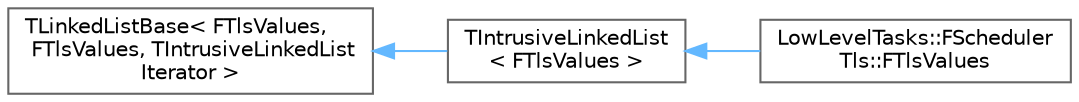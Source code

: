 digraph "Graphical Class Hierarchy"
{
 // INTERACTIVE_SVG=YES
 // LATEX_PDF_SIZE
  bgcolor="transparent";
  edge [fontname=Helvetica,fontsize=10,labelfontname=Helvetica,labelfontsize=10];
  node [fontname=Helvetica,fontsize=10,shape=box,height=0.2,width=0.4];
  rankdir="LR";
  Node0 [id="Node000000",label="TLinkedListBase\< FTlsValues,\l FTlsValues, TIntrusiveLinkedList\lIterator \>",height=0.2,width=0.4,color="grey40", fillcolor="white", style="filled",URL="$d7/da3/classTLinkedListBase.html",tooltip=" "];
  Node0 -> Node1 [id="edge6378_Node000000_Node000001",dir="back",color="steelblue1",style="solid",tooltip=" "];
  Node1 [id="Node000001",label="TIntrusiveLinkedList\l\< FTlsValues \>",height=0.2,width=0.4,color="grey40", fillcolor="white", style="filled",URL="$d2/dea/classTIntrusiveLinkedList.html",tooltip=" "];
  Node1 -> Node2 [id="edge6379_Node000001_Node000002",dir="back",color="steelblue1",style="solid",tooltip=" "];
  Node2 [id="Node000002",label="LowLevelTasks::FScheduler\lTls::FTlsValues",height=0.2,width=0.4,color="grey40", fillcolor="white", style="filled",URL="$dc/dfe/structLowLevelTasks_1_1FSchedulerTls_1_1FTlsValues.html",tooltip=" "];
}

